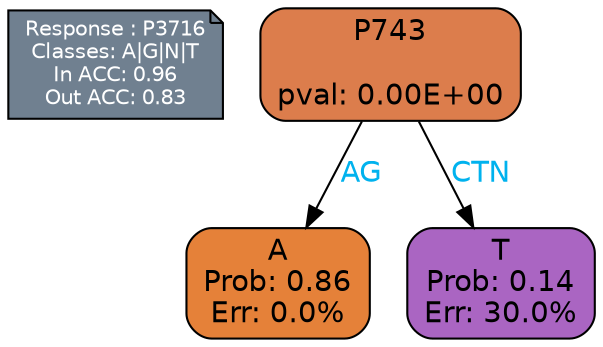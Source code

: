 digraph Tree {
node [shape=box, style="filled, rounded", color="black", fontname=helvetica] ;
graph [ranksep=equally, splines=polylines, bgcolor=transparent, dpi=600] ;
edge [fontname=helvetica] ;
LEGEND [label="Response : P3716
Classes: A|G|N|T
In ACC: 0.96
Out ACC: 0.83
",shape=note,align=left,style=filled,fillcolor="slategray",fontcolor="white",fontsize=10];1 [label="P743

pval: 0.00E+00", fillcolor="#dc7d4c"] ;
2 [label="A
Prob: 0.86
Err: 0.0%", fillcolor="#e58139"] ;
3 [label="T
Prob: 0.14
Err: 30.0%", fillcolor="#aa65c2"] ;
1 -> 2 [label="AG",fontcolor=deepskyblue2] ;
1 -> 3 [label="CTN",fontcolor=deepskyblue2] ;
{rank = same; 2;3;}{rank = same; LEGEND;1;}}